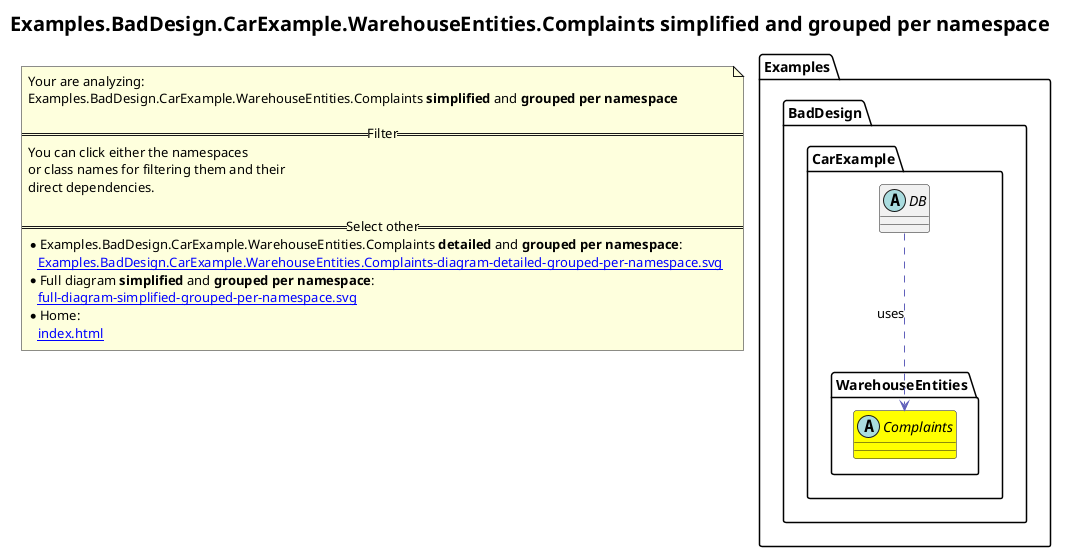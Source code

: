 @startuml
skinparam linetype ortho
title <size:20>Examples.BadDesign.CarExample.WarehouseEntities.Complaints **simplified** and **grouped per namespace**</size>
note "Your are analyzing:\nExamples.BadDesign.CarExample.WarehouseEntities.Complaints **simplified** and **grouped per namespace**\n\n==Filter==\nYou can click either the namespaces \nor class names for filtering them and their\ndirect dependencies.\n\n==Select other==\n* Examples.BadDesign.CarExample.WarehouseEntities.Complaints **detailed** and **grouped per namespace**:\n   [[Examples.BadDesign.CarExample.WarehouseEntities.Complaints-diagram-detailed-grouped-per-namespace.svg]]\n* Full diagram **simplified** and **grouped per namespace**:\n   [[full-diagram-simplified-grouped-per-namespace.svg]]\n* Home:\n   [[index.html]]" as FloatingNote
namespace Examples [[Examples-diagram-simplified-grouped-per-namespace.svg]] {
namespace Examples.BadDesign [[Examples.BadDesign-diagram-simplified-grouped-per-namespace.svg]] {
namespace Examples.BadDesign.CarExample [[Examples.BadDesign.CarExample-diagram-simplified-grouped-per-namespace.svg]] {
    abstract class Examples.BadDesign.CarExample.DB [[Examples.BadDesign.CarExample.DB-diagram-simplified-grouped-per-namespace.svg]]  {
    }
'Compared namespace Examples.BadDesign.CarExample [[Examples.BadDesign.CarExample-diagram-simplified-grouped-per-namespace.svg]] { with last element of     }
' Closing all previous_sub_namespace_list namespace None because file analysis is finished.
' Closing namespace CarExample
}
' Closing namespace BadDesign
}
' Closing namespace Examples
}
namespace Examples [[Examples-diagram-simplified-grouped-per-namespace.svg]] {
namespace Examples.BadDesign [[Examples.BadDesign-diagram-simplified-grouped-per-namespace.svg]] {
namespace Examples.BadDesign.CarExample [[Examples.BadDesign.CarExample-diagram-simplified-grouped-per-namespace.svg]] {
namespace Examples.BadDesign.CarExample.WarehouseEntities [[Examples.BadDesign.CarExample.WarehouseEntities-diagram-simplified-grouped-per-namespace.svg]] {
      abstract class Examples.BadDesign.CarExample.WarehouseEntities.Complaints [[Examples.BadDesign.CarExample.WarehouseEntities.Complaints-diagram-simplified-grouped-per-namespace.svg]] #yellow {
      }
'Compared namespace Examples.BadDesign.CarExample.WarehouseEntities [[Examples.BadDesign.CarExample.WarehouseEntities-diagram-simplified-grouped-per-namespace.svg]] { with last element of       }
' Closing all previous_sub_namespace_list namespace None because file analysis is finished.
' Closing namespace WarehouseEntities
}
' Closing namespace CarExample
}
' Closing namespace BadDesign
}
' Closing namespace Examples
}
 ' *************************************** 
 ' *************************************** 
 ' *************************************** 
' Class relations extracted from namespace:
' Examples.BadDesign.CarExample
Examples.BadDesign.CarExample.DB .[#6060BB].> Examples.BadDesign.CarExample.WarehouseEntities.Complaints  : uses 
' Class relations extracted from namespace:
' Examples.BadDesign.CarExample.WarehouseEntities
@enduml